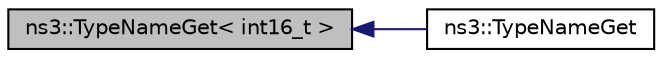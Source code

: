digraph "ns3::TypeNameGet&lt; int16_t &gt;"
{
  edge [fontname="Helvetica",fontsize="10",labelfontname="Helvetica",labelfontsize="10"];
  node [fontname="Helvetica",fontsize="10",shape=record];
  rankdir="LR";
  Node1 [label="ns3::TypeNameGet\< int16_t \>",height=0.2,width=0.4,color="black", fillcolor="grey75", style="filled", fontcolor="black"];
  Node1 -> Node2 [dir="back",color="midnightblue",fontsize="10",style="solid"];
  Node2 [label="ns3::TypeNameGet",height=0.2,width=0.4,color="black", fillcolor="white", style="filled",URL="$d9/d3f/group__attributeimpl.html#gaa575643602994c3f6c7e580fcd5ef041"];
}
